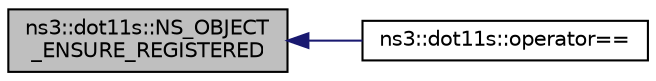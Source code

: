 digraph "ns3::dot11s::NS_OBJECT_ENSURE_REGISTERED"
{
  edge [fontname="Helvetica",fontsize="10",labelfontname="Helvetica",labelfontsize="10"];
  node [fontname="Helvetica",fontsize="10",shape=record];
  rankdir="LR";
  Node1 [label="ns3::dot11s::NS_OBJECT\l_ENSURE_REGISTERED",height=0.2,width=0.4,color="black", fillcolor="grey75", style="filled", fontcolor="black"];
  Node1 -> Node2 [dir="back",color="midnightblue",fontsize="10",style="solid"];
  Node2 [label="ns3::dot11s::operator==",height=0.2,width=0.4,color="black", fillcolor="white", style="filled",URL="$dc/d88/namespacens3_1_1dot11s.html#a1ef39ad02f14bc3415c983b762c6ebd9"];
}
